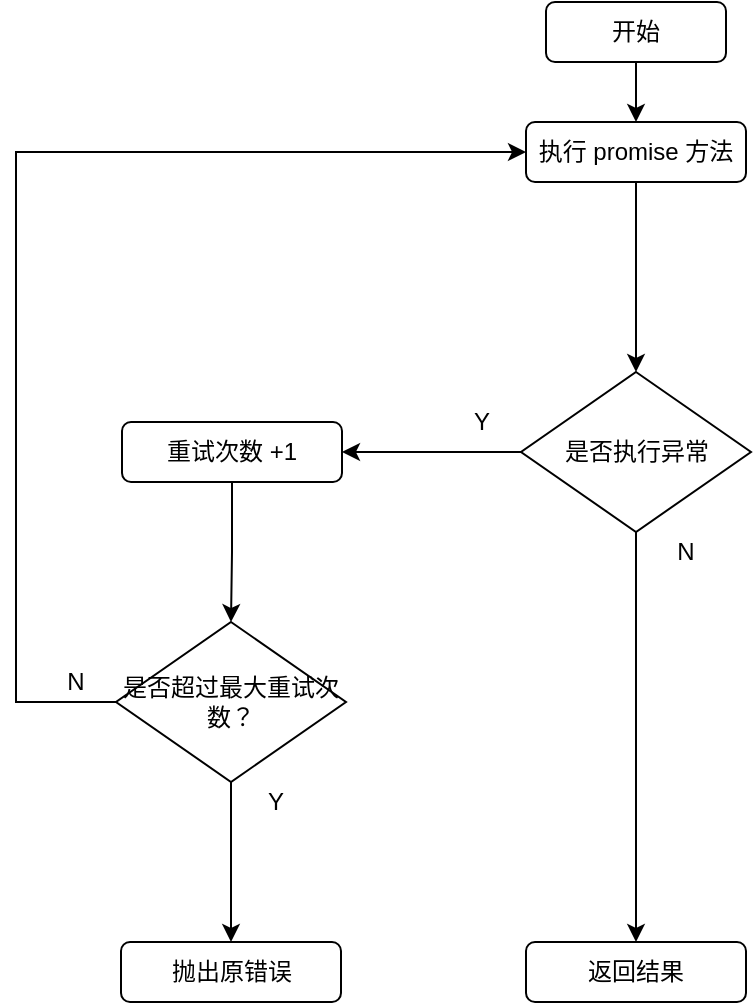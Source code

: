 <mxfile version="14.4.9" type="github">
  <diagram id="TFAPqa1A-4MQkMpAfLPp" name="Page-1">
    <mxGraphModel dx="1426" dy="794" grid="1" gridSize="10" guides="1" tooltips="1" connect="1" arrows="1" fold="1" page="1" pageScale="1" pageWidth="1654" pageHeight="1169" math="0" shadow="0">
      <root>
        <mxCell id="0" />
        <mxCell id="1" parent="0" />
        <mxCell id="1IueH6XkdzsRCoE7BbBE-20" style="edgeStyle=orthogonalEdgeStyle;rounded=0;orthogonalLoop=1;jettySize=auto;html=1;exitX=0.5;exitY=1;exitDx=0;exitDy=0;entryX=0.5;entryY=0;entryDx=0;entryDy=0;" edge="1" parent="1" source="1IueH6XkdzsRCoE7BbBE-1" target="1IueH6XkdzsRCoE7BbBE-2">
          <mxGeometry relative="1" as="geometry" />
        </mxCell>
        <mxCell id="1IueH6XkdzsRCoE7BbBE-1" value="开始" style="rounded=1;whiteSpace=wrap;html=1;" vertex="1" parent="1">
          <mxGeometry x="455" y="50" width="90" height="30" as="geometry" />
        </mxCell>
        <mxCell id="1IueH6XkdzsRCoE7BbBE-21" style="edgeStyle=orthogonalEdgeStyle;rounded=0;orthogonalLoop=1;jettySize=auto;html=1;exitX=0.5;exitY=1;exitDx=0;exitDy=0;" edge="1" parent="1" source="1IueH6XkdzsRCoE7BbBE-2" target="1IueH6XkdzsRCoE7BbBE-3">
          <mxGeometry relative="1" as="geometry" />
        </mxCell>
        <mxCell id="1IueH6XkdzsRCoE7BbBE-2" value="执行 promise 方法" style="rounded=1;whiteSpace=wrap;html=1;" vertex="1" parent="1">
          <mxGeometry x="445" y="110" width="110" height="30" as="geometry" />
        </mxCell>
        <mxCell id="1IueH6XkdzsRCoE7BbBE-11" style="edgeStyle=orthogonalEdgeStyle;rounded=0;orthogonalLoop=1;jettySize=auto;html=1;exitX=0.5;exitY=1;exitDx=0;exitDy=0;entryX=0.5;entryY=0;entryDx=0;entryDy=0;" edge="1" parent="1" source="1IueH6XkdzsRCoE7BbBE-3" target="1IueH6XkdzsRCoE7BbBE-10">
          <mxGeometry relative="1" as="geometry">
            <mxPoint x="500" y="490" as="targetPoint" />
          </mxGeometry>
        </mxCell>
        <mxCell id="1IueH6XkdzsRCoE7BbBE-24" style="edgeStyle=orthogonalEdgeStyle;rounded=0;orthogonalLoop=1;jettySize=auto;html=1;exitX=0;exitY=0.5;exitDx=0;exitDy=0;entryX=1;entryY=0.5;entryDx=0;entryDy=0;" edge="1" parent="1" source="1IueH6XkdzsRCoE7BbBE-3" target="1IueH6XkdzsRCoE7BbBE-5">
          <mxGeometry relative="1" as="geometry" />
        </mxCell>
        <mxCell id="1IueH6XkdzsRCoE7BbBE-3" value="是否执行异常" style="rhombus;whiteSpace=wrap;html=1;" vertex="1" parent="1">
          <mxGeometry x="442.5" y="235" width="115" height="80" as="geometry" />
        </mxCell>
        <mxCell id="1IueH6XkdzsRCoE7BbBE-14" style="edgeStyle=orthogonalEdgeStyle;rounded=0;orthogonalLoop=1;jettySize=auto;html=1;exitX=0.5;exitY=1;exitDx=0;exitDy=0;entryX=0.5;entryY=0;entryDx=0;entryDy=0;" edge="1" parent="1" source="1IueH6XkdzsRCoE7BbBE-5" target="1IueH6XkdzsRCoE7BbBE-6">
          <mxGeometry relative="1" as="geometry" />
        </mxCell>
        <mxCell id="1IueH6XkdzsRCoE7BbBE-5" value="重试次数 +1" style="rounded=1;whiteSpace=wrap;html=1;" vertex="1" parent="1">
          <mxGeometry x="243" y="260" width="110" height="30" as="geometry" />
        </mxCell>
        <mxCell id="1IueH6XkdzsRCoE7BbBE-22" style="edgeStyle=orthogonalEdgeStyle;rounded=0;orthogonalLoop=1;jettySize=auto;html=1;exitX=0.5;exitY=1;exitDx=0;exitDy=0;entryX=0.5;entryY=0;entryDx=0;entryDy=0;" edge="1" parent="1" source="1IueH6XkdzsRCoE7BbBE-6" target="1IueH6XkdzsRCoE7BbBE-8">
          <mxGeometry relative="1" as="geometry" />
        </mxCell>
        <mxCell id="1IueH6XkdzsRCoE7BbBE-23" style="edgeStyle=orthogonalEdgeStyle;rounded=0;orthogonalLoop=1;jettySize=auto;html=1;exitX=0;exitY=0.5;exitDx=0;exitDy=0;entryX=0;entryY=0.5;entryDx=0;entryDy=0;" edge="1" parent="1" source="1IueH6XkdzsRCoE7BbBE-6" target="1IueH6XkdzsRCoE7BbBE-2">
          <mxGeometry relative="1" as="geometry">
            <Array as="points">
              <mxPoint x="190" y="400" />
              <mxPoint x="190" y="125" />
            </Array>
          </mxGeometry>
        </mxCell>
        <mxCell id="1IueH6XkdzsRCoE7BbBE-6" value="是否超过最大重试次数？" style="rhombus;whiteSpace=wrap;html=1;" vertex="1" parent="1">
          <mxGeometry x="240" y="360" width="115" height="80" as="geometry" />
        </mxCell>
        <mxCell id="1IueH6XkdzsRCoE7BbBE-8" value="抛出原错误" style="rounded=1;whiteSpace=wrap;html=1;" vertex="1" parent="1">
          <mxGeometry x="242.5" y="520" width="110" height="30" as="geometry" />
        </mxCell>
        <mxCell id="1IueH6XkdzsRCoE7BbBE-10" value="返回结果" style="rounded=1;whiteSpace=wrap;html=1;" vertex="1" parent="1">
          <mxGeometry x="445" y="520" width="110" height="30" as="geometry" />
        </mxCell>
        <mxCell id="1IueH6XkdzsRCoE7BbBE-25" value="Y" style="text;html=1;strokeColor=none;fillColor=none;align=center;verticalAlign=middle;whiteSpace=wrap;rounded=0;" vertex="1" parent="1">
          <mxGeometry x="403" y="250" width="40" height="20" as="geometry" />
        </mxCell>
        <mxCell id="1IueH6XkdzsRCoE7BbBE-26" value="Y" style="text;html=1;strokeColor=none;fillColor=none;align=center;verticalAlign=middle;whiteSpace=wrap;rounded=0;" vertex="1" parent="1">
          <mxGeometry x="300" y="440" width="40" height="20" as="geometry" />
        </mxCell>
        <mxCell id="1IueH6XkdzsRCoE7BbBE-27" value="N" style="text;html=1;strokeColor=none;fillColor=none;align=center;verticalAlign=middle;whiteSpace=wrap;rounded=0;" vertex="1" parent="1">
          <mxGeometry x="505" y="315" width="40" height="20" as="geometry" />
        </mxCell>
        <mxCell id="1IueH6XkdzsRCoE7BbBE-28" value="N" style="text;html=1;strokeColor=none;fillColor=none;align=center;verticalAlign=middle;whiteSpace=wrap;rounded=0;" vertex="1" parent="1">
          <mxGeometry x="200" y="380" width="40" height="20" as="geometry" />
        </mxCell>
      </root>
    </mxGraphModel>
  </diagram>
</mxfile>
